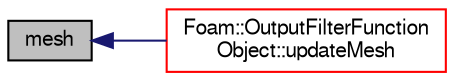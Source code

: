 digraph "mesh"
{
  bgcolor="transparent";
  edge [fontname="FreeSans",fontsize="10",labelfontname="FreeSans",labelfontsize="10"];
  node [fontname="FreeSans",fontsize="10",shape=record];
  rankdir="LR";
  Node93 [label="mesh",height=0.2,width=0.4,color="black", fillcolor="grey75", style="filled", fontcolor="black"];
  Node93 -> Node94 [dir="back",color="midnightblue",fontsize="10",style="solid",fontname="FreeSans"];
  Node94 [label="Foam::OutputFilterFunction\lObject::updateMesh",height=0.2,width=0.4,color="red",URL="$a26134.html#a9c8cde0b192708d622d874f8cc2df66d",tooltip="Update for changes of mesh. "];
}
